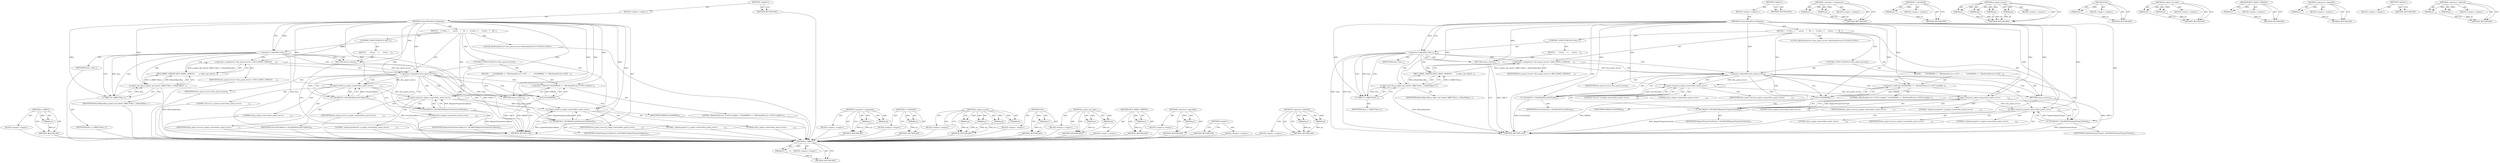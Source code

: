 digraph "&lt;operator&gt;.shiftLeft" {
vulnerable_93 [label=<(METHOD,G_OBJECT)>];
vulnerable_94 [label=<(PARAM,p1)>];
vulnerable_95 [label=<(BLOCK,&lt;empty&gt;,&lt;empty&gt;)>];
vulnerable_96 [label=<(METHOD_RETURN,ANY)>];
vulnerable_6 [label=<(METHOD,&lt;global&gt;)<SUB>1</SUB>>];
vulnerable_7 [label=<(BLOCK,&lt;empty&gt;,&lt;empty&gt;)<SUB>1</SUB>>];
vulnerable_8 [label=<(METHOD,ConnectPanelServiceSignals)<SUB>1</SUB>>];
vulnerable_9 [label=<(BLOCK,{
    if (!ibus_) {
      return;
    }

    IB...,{
    if (!ibus_) {
      return;
    }

    IB...)<SUB>1</SUB>>];
vulnerable_10 [label=<(CONTROL_STRUCTURE,IF,if (!ibus_))<SUB>2</SUB>>];
vulnerable_11 [label=<(&lt;operator&gt;.logicalNot,!ibus_)<SUB>2</SUB>>];
vulnerable_12 [label=<(IDENTIFIER,ibus_,!ibus_)<SUB>2</SUB>>];
vulnerable_13 [label=<(BLOCK,{
      return;
    },{
      return;
    })<SUB>2</SUB>>];
vulnerable_14 [label=<(RETURN,return;,return;)<SUB>3</SUB>>];
vulnerable_15 [label="<(LOCAL,IBusPanelService* ibus_panel_service: IBusPanelService*)<SUB>6</SUB>>"];
vulnerable_16 [label=<(&lt;operator&gt;.assignment,* ibus_panel_service = IBUS_PANEL_SERVICE(
    ...)<SUB>6</SUB>>];
vulnerable_17 [label=<(IDENTIFIER,ibus_panel_service,* ibus_panel_service = IBUS_PANEL_SERVICE(
    ...)<SUB>6</SUB>>];
vulnerable_18 [label=<(IBUS_PANEL_SERVICE,IBUS_PANEL_SERVICE(
        g_object_get_data(G...)<SUB>6</SUB>>];
vulnerable_19 [label=<(g_object_get_data,g_object_get_data(G_OBJECT(ibus_), kPanelObject...)<SUB>7</SUB>>];
vulnerable_20 [label=<(G_OBJECT,G_OBJECT(ibus_))<SUB>7</SUB>>];
vulnerable_21 [label=<(IDENTIFIER,ibus_,G_OBJECT(ibus_))<SUB>7</SUB>>];
vulnerable_22 [label=<(IDENTIFIER,kPanelObjectKey,g_object_get_data(G_OBJECT(ibus_), kPanelObject...)<SUB>7</SUB>>];
vulnerable_23 [label=<(CONTROL_STRUCTURE,IF,if (!ibus_panel_service))<SUB>8</SUB>>];
vulnerable_24 [label=<(&lt;operator&gt;.logicalNot,!ibus_panel_service)<SUB>8</SUB>>];
vulnerable_25 [label=<(IDENTIFIER,ibus_panel_service,!ibus_panel_service)<SUB>8</SUB>>];
vulnerable_26 [label=<(BLOCK,{
      LOG(ERROR) &lt;&lt; &quot;IBusPanelService is NOT ...,{
      LOG(ERROR) &lt;&lt; &quot;IBusPanelService is NOT ...)<SUB>8</SUB>>];
vulnerable_27 [label=<(&lt;operator&gt;.shiftLeft,LOG(ERROR) &lt;&lt; &quot;IBusPanelService is NOT available.&quot;)<SUB>9</SUB>>];
vulnerable_28 [label=<(LOG,LOG(ERROR))<SUB>9</SUB>>];
vulnerable_29 [label=<(IDENTIFIER,ERROR,LOG(ERROR))<SUB>9</SUB>>];
vulnerable_30 [label=<(LITERAL,&quot;IBusPanelService is NOT available.&quot;,LOG(ERROR) &lt;&lt; &quot;IBusPanelService is NOT available.&quot;)<SUB>9</SUB>>];
vulnerable_31 [label=<(RETURN,return;,return;)<SUB>10</SUB>>];
vulnerable_32 [label=<(g_signal_connect,g_signal_connect(ibus_panel_service,
          ...)<SUB>13</SUB>>];
vulnerable_33 [label=<(IDENTIFIER,ibus_panel_service,g_signal_connect(ibus_panel_service,
          ...)<SUB>13</SUB>>];
vulnerable_34 [label=<(LITERAL,&quot;focus-in&quot;,g_signal_connect(ibus_panel_service,
          ...)<SUB>14</SUB>>];
vulnerable_35 [label=<(G_CALLBACK,G_CALLBACK(FocusInCallback))<SUB>15</SUB>>];
vulnerable_36 [label=<(IDENTIFIER,FocusInCallback,G_CALLBACK(FocusInCallback))<SUB>15</SUB>>];
vulnerable_37 [label=<(LITERAL,this,g_signal_connect(ibus_panel_service,
          ...)<SUB>16</SUB>>];
vulnerable_38 [label=<(g_signal_connect,g_signal_connect(ibus_panel_service,
          ...)<SUB>17</SUB>>];
vulnerable_39 [label=<(IDENTIFIER,ibus_panel_service,g_signal_connect(ibus_panel_service,
          ...)<SUB>17</SUB>>];
vulnerable_40 [label=<(LITERAL,&quot;register-properties&quot;,g_signal_connect(ibus_panel_service,
          ...)<SUB>18</SUB>>];
vulnerable_41 [label=<(G_CALLBACK,G_CALLBACK(RegisterPropertiesCallback))<SUB>19</SUB>>];
vulnerable_42 [label=<(IDENTIFIER,RegisterPropertiesCallback,G_CALLBACK(RegisterPropertiesCallback))<SUB>19</SUB>>];
vulnerable_43 [label=<(LITERAL,this,g_signal_connect(ibus_panel_service,
          ...)<SUB>20</SUB>>];
vulnerable_44 [label=<(g_signal_connect,g_signal_connect(ibus_panel_service,
          ...)<SUB>21</SUB>>];
vulnerable_45 [label=<(IDENTIFIER,ibus_panel_service,g_signal_connect(ibus_panel_service,
          ...)<SUB>21</SUB>>];
vulnerable_46 [label=<(LITERAL,&quot;update-property&quot;,g_signal_connect(ibus_panel_service,
          ...)<SUB>22</SUB>>];
vulnerable_47 [label=<(G_CALLBACK,G_CALLBACK(UpdatePropertyCallback))<SUB>23</SUB>>];
vulnerable_48 [label=<(IDENTIFIER,UpdatePropertyCallback,G_CALLBACK(UpdatePropertyCallback))<SUB>23</SUB>>];
vulnerable_49 [label=<(LITERAL,this,g_signal_connect(ibus_panel_service,
          ...)<SUB>24</SUB>>];
vulnerable_50 [label=<(METHOD_RETURN,void)<SUB>1</SUB>>];
vulnerable_52 [label=<(METHOD_RETURN,ANY)<SUB>1</SUB>>];
vulnerable_79 [label=<(METHOD,&lt;operator&gt;.assignment)>];
vulnerable_80 [label=<(PARAM,p1)>];
vulnerable_81 [label=<(PARAM,p2)>];
vulnerable_82 [label=<(BLOCK,&lt;empty&gt;,&lt;empty&gt;)>];
vulnerable_83 [label=<(METHOD_RETURN,ANY)>];
vulnerable_113 [label=<(METHOD,G_CALLBACK)>];
vulnerable_114 [label=<(PARAM,p1)>];
vulnerable_115 [label=<(BLOCK,&lt;empty&gt;,&lt;empty&gt;)>];
vulnerable_116 [label=<(METHOD_RETURN,ANY)>];
vulnerable_106 [label=<(METHOD,g_signal_connect)>];
vulnerable_107 [label=<(PARAM,p1)>];
vulnerable_108 [label=<(PARAM,p2)>];
vulnerable_109 [label=<(PARAM,p3)>];
vulnerable_110 [label=<(PARAM,p4)>];
vulnerable_111 [label=<(BLOCK,&lt;empty&gt;,&lt;empty&gt;)>];
vulnerable_112 [label=<(METHOD_RETURN,ANY)>];
vulnerable_102 [label=<(METHOD,LOG)>];
vulnerable_103 [label=<(PARAM,p1)>];
vulnerable_104 [label=<(BLOCK,&lt;empty&gt;,&lt;empty&gt;)>];
vulnerable_105 [label=<(METHOD_RETURN,ANY)>];
vulnerable_88 [label=<(METHOD,g_object_get_data)>];
vulnerable_89 [label=<(PARAM,p1)>];
vulnerable_90 [label=<(PARAM,p2)>];
vulnerable_91 [label=<(BLOCK,&lt;empty&gt;,&lt;empty&gt;)>];
vulnerable_92 [label=<(METHOD_RETURN,ANY)>];
vulnerable_84 [label=<(METHOD,IBUS_PANEL_SERVICE)>];
vulnerable_85 [label=<(PARAM,p1)>];
vulnerable_86 [label=<(BLOCK,&lt;empty&gt;,&lt;empty&gt;)>];
vulnerable_87 [label=<(METHOD_RETURN,ANY)>];
vulnerable_75 [label=<(METHOD,&lt;operator&gt;.logicalNot)>];
vulnerable_76 [label=<(PARAM,p1)>];
vulnerable_77 [label=<(BLOCK,&lt;empty&gt;,&lt;empty&gt;)>];
vulnerable_78 [label=<(METHOD_RETURN,ANY)>];
vulnerable_69 [label=<(METHOD,&lt;global&gt;)<SUB>1</SUB>>];
vulnerable_70 [label=<(BLOCK,&lt;empty&gt;,&lt;empty&gt;)>];
vulnerable_71 [label=<(METHOD_RETURN,ANY)>];
vulnerable_97 [label=<(METHOD,&lt;operator&gt;.shiftLeft)>];
vulnerable_98 [label=<(PARAM,p1)>];
vulnerable_99 [label=<(PARAM,p2)>];
vulnerable_100 [label=<(BLOCK,&lt;empty&gt;,&lt;empty&gt;)>];
vulnerable_101 [label=<(METHOD_RETURN,ANY)>];
fixed_93 [label=<(METHOD,G_OBJECT)>];
fixed_94 [label=<(PARAM,p1)>];
fixed_95 [label=<(BLOCK,&lt;empty&gt;,&lt;empty&gt;)>];
fixed_96 [label=<(METHOD_RETURN,ANY)>];
fixed_6 [label=<(METHOD,&lt;global&gt;)<SUB>1</SUB>>];
fixed_7 [label=<(BLOCK,&lt;empty&gt;,&lt;empty&gt;)<SUB>1</SUB>>];
fixed_8 [label=<(METHOD,ConnectPanelServiceSignals)<SUB>1</SUB>>];
fixed_9 [label=<(BLOCK,{
    if (!ibus_) {
      return;
    }

    IB...,{
    if (!ibus_) {
      return;
    }

    IB...)<SUB>1</SUB>>];
fixed_10 [label=<(CONTROL_STRUCTURE,IF,if (!ibus_))<SUB>2</SUB>>];
fixed_11 [label=<(&lt;operator&gt;.logicalNot,!ibus_)<SUB>2</SUB>>];
fixed_12 [label=<(IDENTIFIER,ibus_,!ibus_)<SUB>2</SUB>>];
fixed_13 [label=<(BLOCK,{
      return;
    },{
      return;
    })<SUB>2</SUB>>];
fixed_14 [label=<(RETURN,return;,return;)<SUB>3</SUB>>];
fixed_15 [label="<(LOCAL,IBusPanelService* ibus_panel_service: IBusPanelService*)<SUB>6</SUB>>"];
fixed_16 [label=<(&lt;operator&gt;.assignment,* ibus_panel_service = IBUS_PANEL_SERVICE(
    ...)<SUB>6</SUB>>];
fixed_17 [label=<(IDENTIFIER,ibus_panel_service,* ibus_panel_service = IBUS_PANEL_SERVICE(
    ...)<SUB>6</SUB>>];
fixed_18 [label=<(IBUS_PANEL_SERVICE,IBUS_PANEL_SERVICE(
        g_object_get_data(G...)<SUB>6</SUB>>];
fixed_19 [label=<(g_object_get_data,g_object_get_data(G_OBJECT(ibus_), kPanelObject...)<SUB>7</SUB>>];
fixed_20 [label=<(G_OBJECT,G_OBJECT(ibus_))<SUB>7</SUB>>];
fixed_21 [label=<(IDENTIFIER,ibus_,G_OBJECT(ibus_))<SUB>7</SUB>>];
fixed_22 [label=<(IDENTIFIER,kPanelObjectKey,g_object_get_data(G_OBJECT(ibus_), kPanelObject...)<SUB>7</SUB>>];
fixed_23 [label=<(CONTROL_STRUCTURE,IF,if (!ibus_panel_service))<SUB>8</SUB>>];
fixed_24 [label=<(&lt;operator&gt;.logicalNot,!ibus_panel_service)<SUB>8</SUB>>];
fixed_25 [label=<(IDENTIFIER,ibus_panel_service,!ibus_panel_service)<SUB>8</SUB>>];
fixed_26 [label=<(BLOCK,{
      LOG(ERROR) &lt;&lt; &quot;IBusPanelService is NOT ...,{
      LOG(ERROR) &lt;&lt; &quot;IBusPanelService is NOT ...)<SUB>8</SUB>>];
fixed_27 [label=<(&lt;operator&gt;.shiftLeft,LOG(ERROR) &lt;&lt; &quot;IBusPanelService is NOT available.&quot;)<SUB>9</SUB>>];
fixed_28 [label=<(LOG,LOG(ERROR))<SUB>9</SUB>>];
fixed_29 [label=<(IDENTIFIER,ERROR,LOG(ERROR))<SUB>9</SUB>>];
fixed_30 [label=<(LITERAL,&quot;IBusPanelService is NOT available.&quot;,LOG(ERROR) &lt;&lt; &quot;IBusPanelService is NOT available.&quot;)<SUB>9</SUB>>];
fixed_31 [label=<(RETURN,return;,return;)<SUB>10</SUB>>];
fixed_32 [label=<(g_signal_connect,g_signal_connect(ibus_panel_service,
          ...)<SUB>13</SUB>>];
fixed_33 [label=<(IDENTIFIER,ibus_panel_service,g_signal_connect(ibus_panel_service,
          ...)<SUB>13</SUB>>];
fixed_34 [label=<(LITERAL,&quot;focus-in&quot;,g_signal_connect(ibus_panel_service,
          ...)<SUB>14</SUB>>];
fixed_35 [label=<(G_CALLBACK,G_CALLBACK(FocusInThunk))<SUB>15</SUB>>];
fixed_36 [label=<(IDENTIFIER,FocusInThunk,G_CALLBACK(FocusInThunk))<SUB>15</SUB>>];
fixed_37 [label=<(LITERAL,this,g_signal_connect(ibus_panel_service,
          ...)<SUB>16</SUB>>];
fixed_38 [label=<(g_signal_connect,g_signal_connect(ibus_panel_service,
          ...)<SUB>17</SUB>>];
fixed_39 [label=<(IDENTIFIER,ibus_panel_service,g_signal_connect(ibus_panel_service,
          ...)<SUB>17</SUB>>];
fixed_40 [label=<(LITERAL,&quot;register-properties&quot;,g_signal_connect(ibus_panel_service,
          ...)<SUB>18</SUB>>];
fixed_41 [label=<(G_CALLBACK,G_CALLBACK(RegisterPropertiesThunk))<SUB>19</SUB>>];
fixed_42 [label=<(IDENTIFIER,RegisterPropertiesThunk,G_CALLBACK(RegisterPropertiesThunk))<SUB>19</SUB>>];
fixed_43 [label=<(LITERAL,this,g_signal_connect(ibus_panel_service,
          ...)<SUB>20</SUB>>];
fixed_44 [label=<(g_signal_connect,g_signal_connect(ibus_panel_service,
          ...)<SUB>21</SUB>>];
fixed_45 [label=<(IDENTIFIER,ibus_panel_service,g_signal_connect(ibus_panel_service,
          ...)<SUB>21</SUB>>];
fixed_46 [label=<(LITERAL,&quot;update-property&quot;,g_signal_connect(ibus_panel_service,
          ...)<SUB>22</SUB>>];
fixed_47 [label=<(G_CALLBACK,G_CALLBACK(UpdatePropertyThunk))<SUB>23</SUB>>];
fixed_48 [label=<(IDENTIFIER,UpdatePropertyThunk,G_CALLBACK(UpdatePropertyThunk))<SUB>23</SUB>>];
fixed_49 [label=<(LITERAL,this,g_signal_connect(ibus_panel_service,
          ...)<SUB>24</SUB>>];
fixed_50 [label=<(METHOD_RETURN,void)<SUB>1</SUB>>];
fixed_52 [label=<(METHOD_RETURN,ANY)<SUB>1</SUB>>];
fixed_79 [label=<(METHOD,&lt;operator&gt;.assignment)>];
fixed_80 [label=<(PARAM,p1)>];
fixed_81 [label=<(PARAM,p2)>];
fixed_82 [label=<(BLOCK,&lt;empty&gt;,&lt;empty&gt;)>];
fixed_83 [label=<(METHOD_RETURN,ANY)>];
fixed_113 [label=<(METHOD,G_CALLBACK)>];
fixed_114 [label=<(PARAM,p1)>];
fixed_115 [label=<(BLOCK,&lt;empty&gt;,&lt;empty&gt;)>];
fixed_116 [label=<(METHOD_RETURN,ANY)>];
fixed_106 [label=<(METHOD,g_signal_connect)>];
fixed_107 [label=<(PARAM,p1)>];
fixed_108 [label=<(PARAM,p2)>];
fixed_109 [label=<(PARAM,p3)>];
fixed_110 [label=<(PARAM,p4)>];
fixed_111 [label=<(BLOCK,&lt;empty&gt;,&lt;empty&gt;)>];
fixed_112 [label=<(METHOD_RETURN,ANY)>];
fixed_102 [label=<(METHOD,LOG)>];
fixed_103 [label=<(PARAM,p1)>];
fixed_104 [label=<(BLOCK,&lt;empty&gt;,&lt;empty&gt;)>];
fixed_105 [label=<(METHOD_RETURN,ANY)>];
fixed_88 [label=<(METHOD,g_object_get_data)>];
fixed_89 [label=<(PARAM,p1)>];
fixed_90 [label=<(PARAM,p2)>];
fixed_91 [label=<(BLOCK,&lt;empty&gt;,&lt;empty&gt;)>];
fixed_92 [label=<(METHOD_RETURN,ANY)>];
fixed_84 [label=<(METHOD,IBUS_PANEL_SERVICE)>];
fixed_85 [label=<(PARAM,p1)>];
fixed_86 [label=<(BLOCK,&lt;empty&gt;,&lt;empty&gt;)>];
fixed_87 [label=<(METHOD_RETURN,ANY)>];
fixed_75 [label=<(METHOD,&lt;operator&gt;.logicalNot)>];
fixed_76 [label=<(PARAM,p1)>];
fixed_77 [label=<(BLOCK,&lt;empty&gt;,&lt;empty&gt;)>];
fixed_78 [label=<(METHOD_RETURN,ANY)>];
fixed_69 [label=<(METHOD,&lt;global&gt;)<SUB>1</SUB>>];
fixed_70 [label=<(BLOCK,&lt;empty&gt;,&lt;empty&gt;)>];
fixed_71 [label=<(METHOD_RETURN,ANY)>];
fixed_97 [label=<(METHOD,&lt;operator&gt;.shiftLeft)>];
fixed_98 [label=<(PARAM,p1)>];
fixed_99 [label=<(PARAM,p2)>];
fixed_100 [label=<(BLOCK,&lt;empty&gt;,&lt;empty&gt;)>];
fixed_101 [label=<(METHOD_RETURN,ANY)>];
vulnerable_93 -> vulnerable_94  [key=0, label="AST: "];
vulnerable_93 -> vulnerable_94  [key=1, label="DDG: "];
vulnerable_93 -> vulnerable_95  [key=0, label="AST: "];
vulnerable_93 -> vulnerable_96  [key=0, label="AST: "];
vulnerable_93 -> vulnerable_96  [key=1, label="CFG: "];
vulnerable_94 -> vulnerable_96  [key=0, label="DDG: p1"];
vulnerable_95 -> fixed_93  [key=0];
vulnerable_96 -> fixed_93  [key=0];
vulnerable_6 -> vulnerable_7  [key=0, label="AST: "];
vulnerable_6 -> vulnerable_52  [key=0, label="AST: "];
vulnerable_6 -> vulnerable_52  [key=1, label="CFG: "];
vulnerable_7 -> vulnerable_8  [key=0, label="AST: "];
vulnerable_8 -> vulnerable_9  [key=0, label="AST: "];
vulnerable_8 -> vulnerable_50  [key=0, label="AST: "];
vulnerable_8 -> vulnerable_11  [key=0, label="CFG: "];
vulnerable_8 -> vulnerable_11  [key=1, label="DDG: "];
vulnerable_8 -> vulnerable_32  [key=0, label="DDG: "];
vulnerable_8 -> vulnerable_38  [key=0, label="DDG: "];
vulnerable_8 -> vulnerable_44  [key=0, label="DDG: "];
vulnerable_8 -> vulnerable_14  [key=0, label="DDG: "];
vulnerable_8 -> vulnerable_24  [key=0, label="DDG: "];
vulnerable_8 -> vulnerable_31  [key=0, label="DDG: "];
vulnerable_8 -> vulnerable_35  [key=0, label="DDG: "];
vulnerable_8 -> vulnerable_41  [key=0, label="DDG: "];
vulnerable_8 -> vulnerable_47  [key=0, label="DDG: "];
vulnerable_8 -> vulnerable_19  [key=0, label="DDG: "];
vulnerable_8 -> vulnerable_27  [key=0, label="DDG: "];
vulnerable_8 -> vulnerable_20  [key=0, label="DDG: "];
vulnerable_8 -> vulnerable_28  [key=0, label="DDG: "];
vulnerable_9 -> vulnerable_10  [key=0, label="AST: "];
vulnerable_9 -> vulnerable_15  [key=0, label="AST: "];
vulnerable_9 -> vulnerable_16  [key=0, label="AST: "];
vulnerable_9 -> vulnerable_23  [key=0, label="AST: "];
vulnerable_9 -> vulnerable_32  [key=0, label="AST: "];
vulnerable_9 -> vulnerable_38  [key=0, label="AST: "];
vulnerable_9 -> vulnerable_44  [key=0, label="AST: "];
vulnerable_10 -> vulnerable_11  [key=0, label="AST: "];
vulnerable_10 -> vulnerable_13  [key=0, label="AST: "];
vulnerable_11 -> vulnerable_12  [key=0, label="AST: "];
vulnerable_11 -> vulnerable_14  [key=0, label="CFG: "];
vulnerable_11 -> vulnerable_14  [key=1, label="CDG: "];
vulnerable_11 -> vulnerable_20  [key=0, label="CFG: "];
vulnerable_11 -> vulnerable_20  [key=1, label="DDG: ibus_"];
vulnerable_11 -> vulnerable_20  [key=2, label="CDG: "];
vulnerable_11 -> vulnerable_50  [key=0, label="DDG: ibus_"];
vulnerable_11 -> vulnerable_50  [key=1, label="DDG: !ibus_"];
vulnerable_11 -> vulnerable_24  [key=0, label="CDG: "];
vulnerable_11 -> vulnerable_16  [key=0, label="CDG: "];
vulnerable_11 -> vulnerable_19  [key=0, label="CDG: "];
vulnerable_11 -> vulnerable_18  [key=0, label="CDG: "];
vulnerable_12 -> fixed_93  [key=0];
vulnerable_13 -> vulnerable_14  [key=0, label="AST: "];
vulnerable_14 -> vulnerable_50  [key=0, label="CFG: "];
vulnerable_14 -> vulnerable_50  [key=1, label="DDG: &lt;RET&gt;"];
vulnerable_15 -> fixed_93  [key=0];
vulnerable_16 -> vulnerable_17  [key=0, label="AST: "];
vulnerable_16 -> vulnerable_18  [key=0, label="AST: "];
vulnerable_16 -> vulnerable_24  [key=0, label="CFG: "];
vulnerable_16 -> vulnerable_24  [key=1, label="DDG: ibus_panel_service"];
vulnerable_17 -> fixed_93  [key=0];
vulnerable_18 -> vulnerable_19  [key=0, label="AST: "];
vulnerable_18 -> vulnerable_16  [key=0, label="CFG: "];
vulnerable_18 -> vulnerable_16  [key=1, label="DDG: g_object_get_data(G_OBJECT(ibus_), kPanelObjectKey)"];
vulnerable_19 -> vulnerable_20  [key=0, label="AST: "];
vulnerable_19 -> vulnerable_22  [key=0, label="AST: "];
vulnerable_19 -> vulnerable_18  [key=0, label="CFG: "];
vulnerable_19 -> vulnerable_18  [key=1, label="DDG: G_OBJECT(ibus_)"];
vulnerable_19 -> vulnerable_18  [key=2, label="DDG: kPanelObjectKey"];
vulnerable_19 -> vulnerable_50  [key=0, label="DDG: kPanelObjectKey"];
vulnerable_20 -> vulnerable_21  [key=0, label="AST: "];
vulnerable_20 -> vulnerable_19  [key=0, label="CFG: "];
vulnerable_20 -> vulnerable_19  [key=1, label="DDG: ibus_"];
vulnerable_21 -> fixed_93  [key=0];
vulnerable_22 -> fixed_93  [key=0];
vulnerable_23 -> vulnerable_24  [key=0, label="AST: "];
vulnerable_23 -> vulnerable_26  [key=0, label="AST: "];
vulnerable_24 -> vulnerable_25  [key=0, label="AST: "];
vulnerable_24 -> vulnerable_28  [key=0, label="CFG: "];
vulnerable_24 -> vulnerable_28  [key=1, label="CDG: "];
vulnerable_24 -> vulnerable_35  [key=0, label="CFG: "];
vulnerable_24 -> vulnerable_35  [key=1, label="CDG: "];
vulnerable_24 -> vulnerable_32  [key=0, label="DDG: ibus_panel_service"];
vulnerable_24 -> vulnerable_32  [key=1, label="CDG: "];
vulnerable_24 -> vulnerable_47  [key=0, label="CDG: "];
vulnerable_24 -> vulnerable_38  [key=0, label="CDG: "];
vulnerable_24 -> vulnerable_41  [key=0, label="CDG: "];
vulnerable_24 -> vulnerable_27  [key=0, label="CDG: "];
vulnerable_24 -> vulnerable_44  [key=0, label="CDG: "];
vulnerable_24 -> vulnerable_31  [key=0, label="CDG: "];
vulnerable_25 -> fixed_93  [key=0];
vulnerable_26 -> vulnerable_27  [key=0, label="AST: "];
vulnerable_26 -> vulnerable_31  [key=0, label="AST: "];
vulnerable_27 -> vulnerable_28  [key=0, label="AST: "];
vulnerable_27 -> vulnerable_30  [key=0, label="AST: "];
vulnerable_27 -> vulnerable_31  [key=0, label="CFG: "];
vulnerable_28 -> vulnerable_29  [key=0, label="AST: "];
vulnerable_28 -> vulnerable_27  [key=0, label="CFG: "];
vulnerable_28 -> vulnerable_27  [key=1, label="DDG: ERROR"];
vulnerable_28 -> vulnerable_50  [key=0, label="DDG: ERROR"];
vulnerable_29 -> fixed_93  [key=0];
vulnerable_30 -> fixed_93  [key=0];
vulnerable_31 -> vulnerable_50  [key=0, label="CFG: "];
vulnerable_31 -> vulnerable_50  [key=1, label="DDG: &lt;RET&gt;"];
vulnerable_32 -> vulnerable_33  [key=0, label="AST: "];
vulnerable_32 -> vulnerable_34  [key=0, label="AST: "];
vulnerable_32 -> vulnerable_35  [key=0, label="AST: "];
vulnerable_32 -> vulnerable_37  [key=0, label="AST: "];
vulnerable_32 -> vulnerable_41  [key=0, label="CFG: "];
vulnerable_32 -> vulnerable_38  [key=0, label="DDG: ibus_panel_service"];
vulnerable_33 -> fixed_93  [key=0];
vulnerable_34 -> fixed_93  [key=0];
vulnerable_35 -> vulnerable_36  [key=0, label="AST: "];
vulnerable_35 -> vulnerable_32  [key=0, label="CFG: "];
vulnerable_35 -> vulnerable_32  [key=1, label="DDG: FocusInCallback"];
vulnerable_35 -> vulnerable_50  [key=0, label="DDG: FocusInCallback"];
vulnerable_36 -> fixed_93  [key=0];
vulnerable_37 -> fixed_93  [key=0];
vulnerable_38 -> vulnerable_39  [key=0, label="AST: "];
vulnerable_38 -> vulnerable_40  [key=0, label="AST: "];
vulnerable_38 -> vulnerable_41  [key=0, label="AST: "];
vulnerable_38 -> vulnerable_43  [key=0, label="AST: "];
vulnerable_38 -> vulnerable_47  [key=0, label="CFG: "];
vulnerable_38 -> vulnerable_44  [key=0, label="DDG: ibus_panel_service"];
vulnerable_39 -> fixed_93  [key=0];
vulnerable_40 -> fixed_93  [key=0];
vulnerable_41 -> vulnerable_42  [key=0, label="AST: "];
vulnerable_41 -> vulnerable_38  [key=0, label="CFG: "];
vulnerable_41 -> vulnerable_38  [key=1, label="DDG: RegisterPropertiesCallback"];
vulnerable_41 -> vulnerable_50  [key=0, label="DDG: RegisterPropertiesCallback"];
vulnerable_42 -> fixed_93  [key=0];
vulnerable_43 -> fixed_93  [key=0];
vulnerable_44 -> vulnerable_45  [key=0, label="AST: "];
vulnerable_44 -> vulnerable_46  [key=0, label="AST: "];
vulnerable_44 -> vulnerable_47  [key=0, label="AST: "];
vulnerable_44 -> vulnerable_49  [key=0, label="AST: "];
vulnerable_44 -> vulnerable_50  [key=0, label="CFG: "];
vulnerable_45 -> fixed_93  [key=0];
vulnerable_46 -> fixed_93  [key=0];
vulnerable_47 -> vulnerable_48  [key=0, label="AST: "];
vulnerable_47 -> vulnerable_44  [key=0, label="CFG: "];
vulnerable_47 -> vulnerable_44  [key=1, label="DDG: UpdatePropertyCallback"];
vulnerable_47 -> vulnerable_50  [key=0, label="DDG: UpdatePropertyCallback"];
vulnerable_48 -> fixed_93  [key=0];
vulnerable_49 -> fixed_93  [key=0];
vulnerable_50 -> fixed_93  [key=0];
vulnerable_52 -> fixed_93  [key=0];
vulnerable_79 -> vulnerable_80  [key=0, label="AST: "];
vulnerable_79 -> vulnerable_80  [key=1, label="DDG: "];
vulnerable_79 -> vulnerable_82  [key=0, label="AST: "];
vulnerable_79 -> vulnerable_81  [key=0, label="AST: "];
vulnerable_79 -> vulnerable_81  [key=1, label="DDG: "];
vulnerable_79 -> vulnerable_83  [key=0, label="AST: "];
vulnerable_79 -> vulnerable_83  [key=1, label="CFG: "];
vulnerable_80 -> vulnerable_83  [key=0, label="DDG: p1"];
vulnerable_81 -> vulnerable_83  [key=0, label="DDG: p2"];
vulnerable_82 -> fixed_93  [key=0];
vulnerable_83 -> fixed_93  [key=0];
vulnerable_113 -> vulnerable_114  [key=0, label="AST: "];
vulnerable_113 -> vulnerable_114  [key=1, label="DDG: "];
vulnerable_113 -> vulnerable_115  [key=0, label="AST: "];
vulnerable_113 -> vulnerable_116  [key=0, label="AST: "];
vulnerable_113 -> vulnerable_116  [key=1, label="CFG: "];
vulnerable_114 -> vulnerable_116  [key=0, label="DDG: p1"];
vulnerable_115 -> fixed_93  [key=0];
vulnerable_116 -> fixed_93  [key=0];
vulnerable_106 -> vulnerable_107  [key=0, label="AST: "];
vulnerable_106 -> vulnerable_107  [key=1, label="DDG: "];
vulnerable_106 -> vulnerable_111  [key=0, label="AST: "];
vulnerable_106 -> vulnerable_108  [key=0, label="AST: "];
vulnerable_106 -> vulnerable_108  [key=1, label="DDG: "];
vulnerable_106 -> vulnerable_112  [key=0, label="AST: "];
vulnerable_106 -> vulnerable_112  [key=1, label="CFG: "];
vulnerable_106 -> vulnerable_109  [key=0, label="AST: "];
vulnerable_106 -> vulnerable_109  [key=1, label="DDG: "];
vulnerable_106 -> vulnerable_110  [key=0, label="AST: "];
vulnerable_106 -> vulnerable_110  [key=1, label="DDG: "];
vulnerable_107 -> vulnerable_112  [key=0, label="DDG: p1"];
vulnerable_108 -> vulnerable_112  [key=0, label="DDG: p2"];
vulnerable_109 -> vulnerable_112  [key=0, label="DDG: p3"];
vulnerable_110 -> vulnerable_112  [key=0, label="DDG: p4"];
vulnerable_111 -> fixed_93  [key=0];
vulnerable_112 -> fixed_93  [key=0];
vulnerable_102 -> vulnerable_103  [key=0, label="AST: "];
vulnerable_102 -> vulnerable_103  [key=1, label="DDG: "];
vulnerable_102 -> vulnerable_104  [key=0, label="AST: "];
vulnerable_102 -> vulnerable_105  [key=0, label="AST: "];
vulnerable_102 -> vulnerable_105  [key=1, label="CFG: "];
vulnerable_103 -> vulnerable_105  [key=0, label="DDG: p1"];
vulnerable_104 -> fixed_93  [key=0];
vulnerable_105 -> fixed_93  [key=0];
vulnerable_88 -> vulnerable_89  [key=0, label="AST: "];
vulnerable_88 -> vulnerable_89  [key=1, label="DDG: "];
vulnerable_88 -> vulnerable_91  [key=0, label="AST: "];
vulnerable_88 -> vulnerable_90  [key=0, label="AST: "];
vulnerable_88 -> vulnerable_90  [key=1, label="DDG: "];
vulnerable_88 -> vulnerable_92  [key=0, label="AST: "];
vulnerable_88 -> vulnerable_92  [key=1, label="CFG: "];
vulnerable_89 -> vulnerable_92  [key=0, label="DDG: p1"];
vulnerable_90 -> vulnerable_92  [key=0, label="DDG: p2"];
vulnerable_91 -> fixed_93  [key=0];
vulnerable_92 -> fixed_93  [key=0];
vulnerable_84 -> vulnerable_85  [key=0, label="AST: "];
vulnerable_84 -> vulnerable_85  [key=1, label="DDG: "];
vulnerable_84 -> vulnerable_86  [key=0, label="AST: "];
vulnerable_84 -> vulnerable_87  [key=0, label="AST: "];
vulnerable_84 -> vulnerable_87  [key=1, label="CFG: "];
vulnerable_85 -> vulnerable_87  [key=0, label="DDG: p1"];
vulnerable_86 -> fixed_93  [key=0];
vulnerable_87 -> fixed_93  [key=0];
vulnerable_75 -> vulnerable_76  [key=0, label="AST: "];
vulnerable_75 -> vulnerable_76  [key=1, label="DDG: "];
vulnerable_75 -> vulnerable_77  [key=0, label="AST: "];
vulnerable_75 -> vulnerable_78  [key=0, label="AST: "];
vulnerable_75 -> vulnerable_78  [key=1, label="CFG: "];
vulnerable_76 -> vulnerable_78  [key=0, label="DDG: p1"];
vulnerable_77 -> fixed_93  [key=0];
vulnerable_78 -> fixed_93  [key=0];
vulnerable_69 -> vulnerable_70  [key=0, label="AST: "];
vulnerable_69 -> vulnerable_71  [key=0, label="AST: "];
vulnerable_69 -> vulnerable_71  [key=1, label="CFG: "];
vulnerable_70 -> fixed_93  [key=0];
vulnerable_71 -> fixed_93  [key=0];
vulnerable_97 -> vulnerable_98  [key=0, label="AST: "];
vulnerable_97 -> vulnerable_98  [key=1, label="DDG: "];
vulnerable_97 -> vulnerable_100  [key=0, label="AST: "];
vulnerable_97 -> vulnerable_99  [key=0, label="AST: "];
vulnerable_97 -> vulnerable_99  [key=1, label="DDG: "];
vulnerable_97 -> vulnerable_101  [key=0, label="AST: "];
vulnerable_97 -> vulnerable_101  [key=1, label="CFG: "];
vulnerable_98 -> vulnerable_101  [key=0, label="DDG: p1"];
vulnerable_99 -> vulnerable_101  [key=0, label="DDG: p2"];
vulnerable_100 -> fixed_93  [key=0];
vulnerable_101 -> fixed_93  [key=0];
fixed_93 -> fixed_94  [key=0, label="AST: "];
fixed_93 -> fixed_94  [key=1, label="DDG: "];
fixed_93 -> fixed_95  [key=0, label="AST: "];
fixed_93 -> fixed_96  [key=0, label="AST: "];
fixed_93 -> fixed_96  [key=1, label="CFG: "];
fixed_94 -> fixed_96  [key=0, label="DDG: p1"];
fixed_6 -> fixed_7  [key=0, label="AST: "];
fixed_6 -> fixed_52  [key=0, label="AST: "];
fixed_6 -> fixed_52  [key=1, label="CFG: "];
fixed_7 -> fixed_8  [key=0, label="AST: "];
fixed_8 -> fixed_9  [key=0, label="AST: "];
fixed_8 -> fixed_50  [key=0, label="AST: "];
fixed_8 -> fixed_11  [key=0, label="CFG: "];
fixed_8 -> fixed_11  [key=1, label="DDG: "];
fixed_8 -> fixed_32  [key=0, label="DDG: "];
fixed_8 -> fixed_38  [key=0, label="DDG: "];
fixed_8 -> fixed_44  [key=0, label="DDG: "];
fixed_8 -> fixed_14  [key=0, label="DDG: "];
fixed_8 -> fixed_24  [key=0, label="DDG: "];
fixed_8 -> fixed_31  [key=0, label="DDG: "];
fixed_8 -> fixed_35  [key=0, label="DDG: "];
fixed_8 -> fixed_41  [key=0, label="DDG: "];
fixed_8 -> fixed_47  [key=0, label="DDG: "];
fixed_8 -> fixed_19  [key=0, label="DDG: "];
fixed_8 -> fixed_27  [key=0, label="DDG: "];
fixed_8 -> fixed_20  [key=0, label="DDG: "];
fixed_8 -> fixed_28  [key=0, label="DDG: "];
fixed_9 -> fixed_10  [key=0, label="AST: "];
fixed_9 -> fixed_15  [key=0, label="AST: "];
fixed_9 -> fixed_16  [key=0, label="AST: "];
fixed_9 -> fixed_23  [key=0, label="AST: "];
fixed_9 -> fixed_32  [key=0, label="AST: "];
fixed_9 -> fixed_38  [key=0, label="AST: "];
fixed_9 -> fixed_44  [key=0, label="AST: "];
fixed_10 -> fixed_11  [key=0, label="AST: "];
fixed_10 -> fixed_13  [key=0, label="AST: "];
fixed_11 -> fixed_12  [key=0, label="AST: "];
fixed_11 -> fixed_14  [key=0, label="CFG: "];
fixed_11 -> fixed_14  [key=1, label="CDG: "];
fixed_11 -> fixed_20  [key=0, label="CFG: "];
fixed_11 -> fixed_20  [key=1, label="DDG: ibus_"];
fixed_11 -> fixed_20  [key=2, label="CDG: "];
fixed_11 -> fixed_50  [key=0, label="DDG: ibus_"];
fixed_11 -> fixed_50  [key=1, label="DDG: !ibus_"];
fixed_11 -> fixed_24  [key=0, label="CDG: "];
fixed_11 -> fixed_16  [key=0, label="CDG: "];
fixed_11 -> fixed_19  [key=0, label="CDG: "];
fixed_11 -> fixed_18  [key=0, label="CDG: "];
fixed_13 -> fixed_14  [key=0, label="AST: "];
fixed_14 -> fixed_50  [key=0, label="CFG: "];
fixed_14 -> fixed_50  [key=1, label="DDG: &lt;RET&gt;"];
fixed_16 -> fixed_17  [key=0, label="AST: "];
fixed_16 -> fixed_18  [key=0, label="AST: "];
fixed_16 -> fixed_24  [key=0, label="CFG: "];
fixed_16 -> fixed_24  [key=1, label="DDG: ibus_panel_service"];
fixed_18 -> fixed_19  [key=0, label="AST: "];
fixed_18 -> fixed_16  [key=0, label="CFG: "];
fixed_18 -> fixed_16  [key=1, label="DDG: g_object_get_data(G_OBJECT(ibus_), kPanelObjectKey)"];
fixed_19 -> fixed_20  [key=0, label="AST: "];
fixed_19 -> fixed_22  [key=0, label="AST: "];
fixed_19 -> fixed_18  [key=0, label="CFG: "];
fixed_19 -> fixed_18  [key=1, label="DDG: G_OBJECT(ibus_)"];
fixed_19 -> fixed_18  [key=2, label="DDG: kPanelObjectKey"];
fixed_19 -> fixed_50  [key=0, label="DDG: kPanelObjectKey"];
fixed_20 -> fixed_21  [key=0, label="AST: "];
fixed_20 -> fixed_19  [key=0, label="CFG: "];
fixed_20 -> fixed_19  [key=1, label="DDG: ibus_"];
fixed_23 -> fixed_24  [key=0, label="AST: "];
fixed_23 -> fixed_26  [key=0, label="AST: "];
fixed_24 -> fixed_25  [key=0, label="AST: "];
fixed_24 -> fixed_28  [key=0, label="CFG: "];
fixed_24 -> fixed_28  [key=1, label="CDG: "];
fixed_24 -> fixed_35  [key=0, label="CFG: "];
fixed_24 -> fixed_35  [key=1, label="CDG: "];
fixed_24 -> fixed_32  [key=0, label="DDG: ibus_panel_service"];
fixed_24 -> fixed_32  [key=1, label="CDG: "];
fixed_24 -> fixed_47  [key=0, label="CDG: "];
fixed_24 -> fixed_38  [key=0, label="CDG: "];
fixed_24 -> fixed_41  [key=0, label="CDG: "];
fixed_24 -> fixed_27  [key=0, label="CDG: "];
fixed_24 -> fixed_44  [key=0, label="CDG: "];
fixed_24 -> fixed_31  [key=0, label="CDG: "];
fixed_26 -> fixed_27  [key=0, label="AST: "];
fixed_26 -> fixed_31  [key=0, label="AST: "];
fixed_27 -> fixed_28  [key=0, label="AST: "];
fixed_27 -> fixed_30  [key=0, label="AST: "];
fixed_27 -> fixed_31  [key=0, label="CFG: "];
fixed_28 -> fixed_29  [key=0, label="AST: "];
fixed_28 -> fixed_27  [key=0, label="CFG: "];
fixed_28 -> fixed_27  [key=1, label="DDG: ERROR"];
fixed_28 -> fixed_50  [key=0, label="DDG: ERROR"];
fixed_31 -> fixed_50  [key=0, label="CFG: "];
fixed_31 -> fixed_50  [key=1, label="DDG: &lt;RET&gt;"];
fixed_32 -> fixed_33  [key=0, label="AST: "];
fixed_32 -> fixed_34  [key=0, label="AST: "];
fixed_32 -> fixed_35  [key=0, label="AST: "];
fixed_32 -> fixed_37  [key=0, label="AST: "];
fixed_32 -> fixed_41  [key=0, label="CFG: "];
fixed_32 -> fixed_38  [key=0, label="DDG: ibus_panel_service"];
fixed_35 -> fixed_36  [key=0, label="AST: "];
fixed_35 -> fixed_32  [key=0, label="CFG: "];
fixed_35 -> fixed_32  [key=1, label="DDG: FocusInThunk"];
fixed_35 -> fixed_50  [key=0, label="DDG: FocusInThunk"];
fixed_38 -> fixed_39  [key=0, label="AST: "];
fixed_38 -> fixed_40  [key=0, label="AST: "];
fixed_38 -> fixed_41  [key=0, label="AST: "];
fixed_38 -> fixed_43  [key=0, label="AST: "];
fixed_38 -> fixed_47  [key=0, label="CFG: "];
fixed_38 -> fixed_44  [key=0, label="DDG: ibus_panel_service"];
fixed_41 -> fixed_42  [key=0, label="AST: "];
fixed_41 -> fixed_38  [key=0, label="CFG: "];
fixed_41 -> fixed_38  [key=1, label="DDG: RegisterPropertiesThunk"];
fixed_41 -> fixed_50  [key=0, label="DDG: RegisterPropertiesThunk"];
fixed_44 -> fixed_45  [key=0, label="AST: "];
fixed_44 -> fixed_46  [key=0, label="AST: "];
fixed_44 -> fixed_47  [key=0, label="AST: "];
fixed_44 -> fixed_49  [key=0, label="AST: "];
fixed_44 -> fixed_50  [key=0, label="CFG: "];
fixed_47 -> fixed_48  [key=0, label="AST: "];
fixed_47 -> fixed_44  [key=0, label="CFG: "];
fixed_47 -> fixed_44  [key=1, label="DDG: UpdatePropertyThunk"];
fixed_47 -> fixed_50  [key=0, label="DDG: UpdatePropertyThunk"];
fixed_79 -> fixed_80  [key=0, label="AST: "];
fixed_79 -> fixed_80  [key=1, label="DDG: "];
fixed_79 -> fixed_82  [key=0, label="AST: "];
fixed_79 -> fixed_81  [key=0, label="AST: "];
fixed_79 -> fixed_81  [key=1, label="DDG: "];
fixed_79 -> fixed_83  [key=0, label="AST: "];
fixed_79 -> fixed_83  [key=1, label="CFG: "];
fixed_80 -> fixed_83  [key=0, label="DDG: p1"];
fixed_81 -> fixed_83  [key=0, label="DDG: p2"];
fixed_113 -> fixed_114  [key=0, label="AST: "];
fixed_113 -> fixed_114  [key=1, label="DDG: "];
fixed_113 -> fixed_115  [key=0, label="AST: "];
fixed_113 -> fixed_116  [key=0, label="AST: "];
fixed_113 -> fixed_116  [key=1, label="CFG: "];
fixed_114 -> fixed_116  [key=0, label="DDG: p1"];
fixed_106 -> fixed_107  [key=0, label="AST: "];
fixed_106 -> fixed_107  [key=1, label="DDG: "];
fixed_106 -> fixed_111  [key=0, label="AST: "];
fixed_106 -> fixed_108  [key=0, label="AST: "];
fixed_106 -> fixed_108  [key=1, label="DDG: "];
fixed_106 -> fixed_112  [key=0, label="AST: "];
fixed_106 -> fixed_112  [key=1, label="CFG: "];
fixed_106 -> fixed_109  [key=0, label="AST: "];
fixed_106 -> fixed_109  [key=1, label="DDG: "];
fixed_106 -> fixed_110  [key=0, label="AST: "];
fixed_106 -> fixed_110  [key=1, label="DDG: "];
fixed_107 -> fixed_112  [key=0, label="DDG: p1"];
fixed_108 -> fixed_112  [key=0, label="DDG: p2"];
fixed_109 -> fixed_112  [key=0, label="DDG: p3"];
fixed_110 -> fixed_112  [key=0, label="DDG: p4"];
fixed_102 -> fixed_103  [key=0, label="AST: "];
fixed_102 -> fixed_103  [key=1, label="DDG: "];
fixed_102 -> fixed_104  [key=0, label="AST: "];
fixed_102 -> fixed_105  [key=0, label="AST: "];
fixed_102 -> fixed_105  [key=1, label="CFG: "];
fixed_103 -> fixed_105  [key=0, label="DDG: p1"];
fixed_88 -> fixed_89  [key=0, label="AST: "];
fixed_88 -> fixed_89  [key=1, label="DDG: "];
fixed_88 -> fixed_91  [key=0, label="AST: "];
fixed_88 -> fixed_90  [key=0, label="AST: "];
fixed_88 -> fixed_90  [key=1, label="DDG: "];
fixed_88 -> fixed_92  [key=0, label="AST: "];
fixed_88 -> fixed_92  [key=1, label="CFG: "];
fixed_89 -> fixed_92  [key=0, label="DDG: p1"];
fixed_90 -> fixed_92  [key=0, label="DDG: p2"];
fixed_84 -> fixed_85  [key=0, label="AST: "];
fixed_84 -> fixed_85  [key=1, label="DDG: "];
fixed_84 -> fixed_86  [key=0, label="AST: "];
fixed_84 -> fixed_87  [key=0, label="AST: "];
fixed_84 -> fixed_87  [key=1, label="CFG: "];
fixed_85 -> fixed_87  [key=0, label="DDG: p1"];
fixed_75 -> fixed_76  [key=0, label="AST: "];
fixed_75 -> fixed_76  [key=1, label="DDG: "];
fixed_75 -> fixed_77  [key=0, label="AST: "];
fixed_75 -> fixed_78  [key=0, label="AST: "];
fixed_75 -> fixed_78  [key=1, label="CFG: "];
fixed_76 -> fixed_78  [key=0, label="DDG: p1"];
fixed_69 -> fixed_70  [key=0, label="AST: "];
fixed_69 -> fixed_71  [key=0, label="AST: "];
fixed_69 -> fixed_71  [key=1, label="CFG: "];
fixed_97 -> fixed_98  [key=0, label="AST: "];
fixed_97 -> fixed_98  [key=1, label="DDG: "];
fixed_97 -> fixed_100  [key=0, label="AST: "];
fixed_97 -> fixed_99  [key=0, label="AST: "];
fixed_97 -> fixed_99  [key=1, label="DDG: "];
fixed_97 -> fixed_101  [key=0, label="AST: "];
fixed_97 -> fixed_101  [key=1, label="CFG: "];
fixed_98 -> fixed_101  [key=0, label="DDG: p1"];
fixed_99 -> fixed_101  [key=0, label="DDG: p2"];
}
